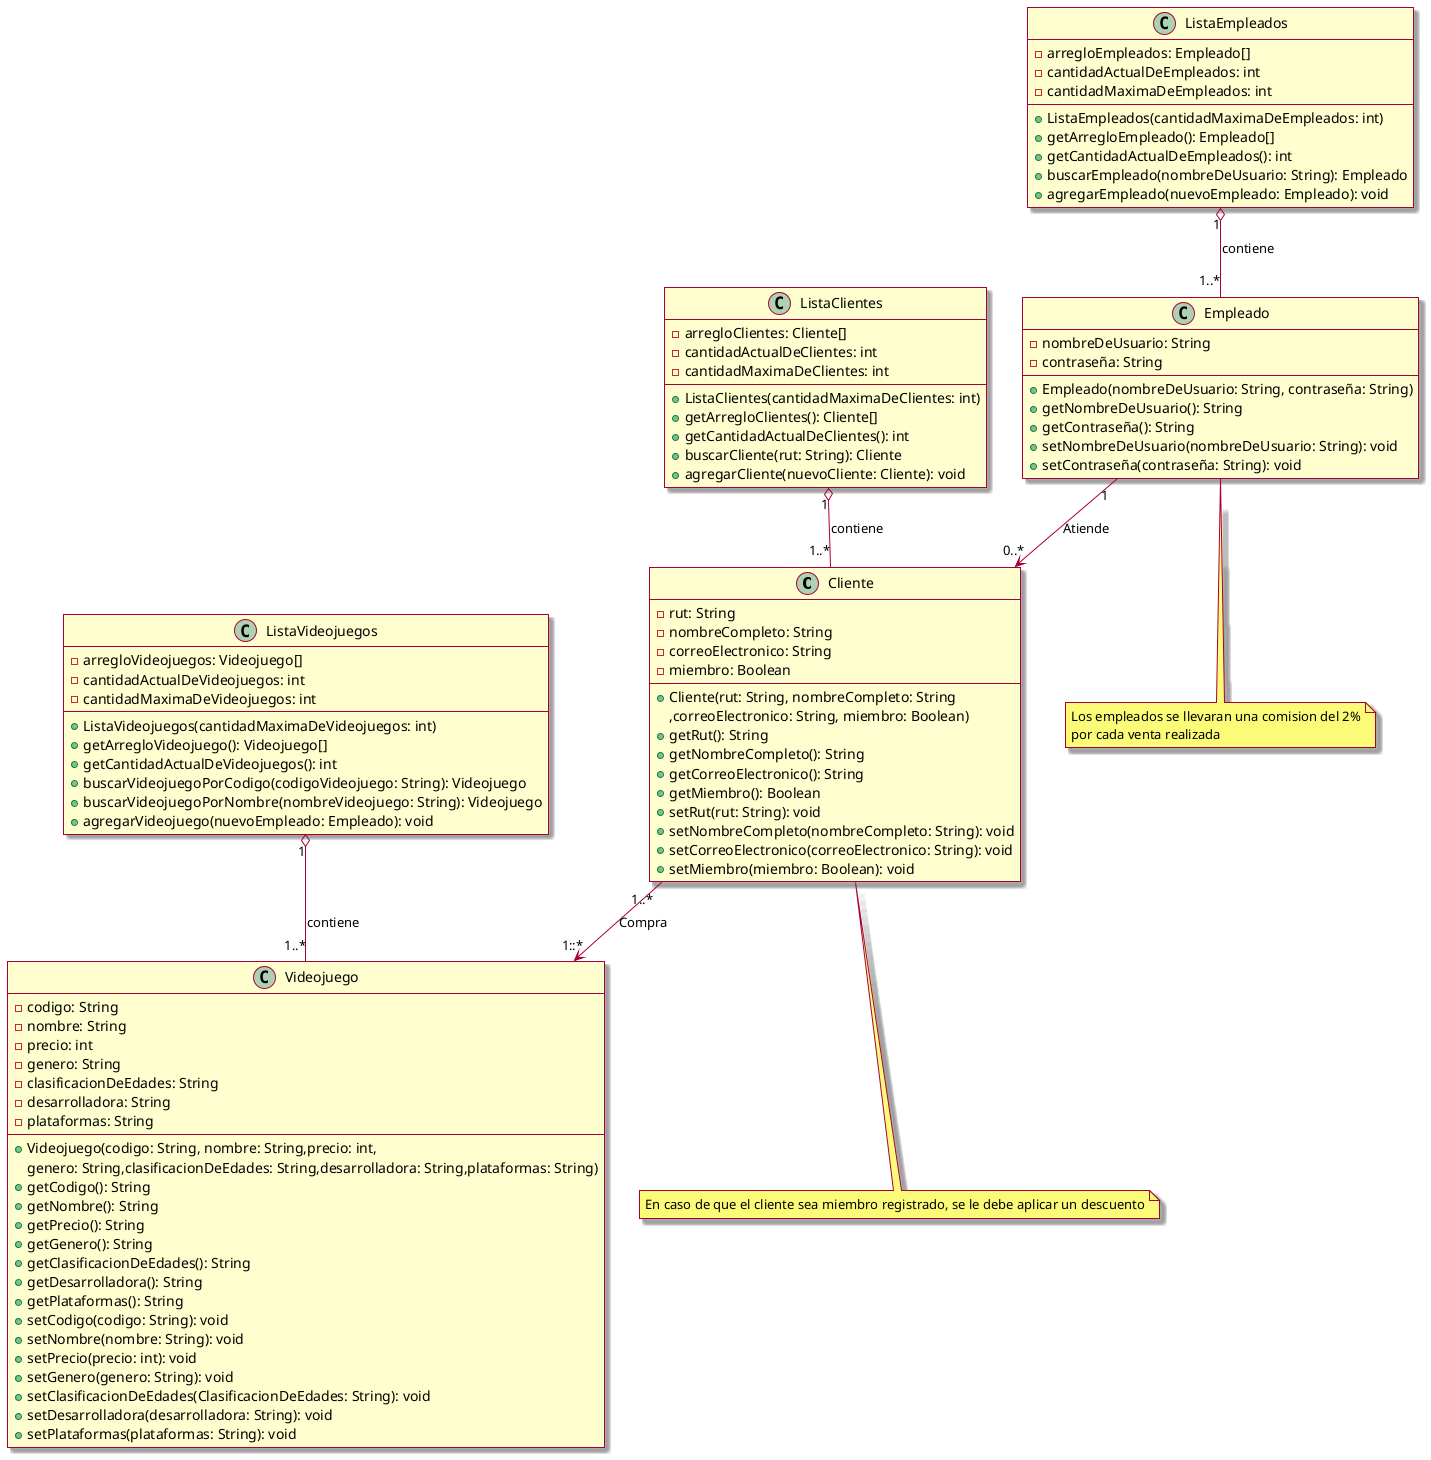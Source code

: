 @startuml
skin rose

class Cliente {
    - rut: String
    - nombreCompleto: String
    - correoElectronico: String
    - miembro: Boolean
    + Cliente(rut: String, nombreCompleto: String
    ,correoElectronico: String, miembro: Boolean)
    + getRut(): String
    + getNombreCompleto(): String
    + getCorreoElectronico(): String
    + getMiembro(): Boolean
    + setRut(rut: String): void
    + setNombreCompleto(nombreCompleto: String): void
    + setCorreoElectronico(correoElectronico: String): void
    + setMiembro(miembro: Boolean): void
}

class ListaClientes {
    - arregloClientes: Cliente[]
    - cantidadActualDeClientes: int
    - cantidadMaximaDeClientes: int
    + ListaClientes(cantidadMaximaDeClientes: int)
    + getArregloClientes(): Cliente[]
    + getCantidadActualDeClientes(): int
    + buscarCliente(rut: String): Cliente
    + agregarCliente(nuevoCliente: Cliente): void
}


class Empleado {
    - nombreDeUsuario: String
    - contraseña: String
    + Empleado(nombreDeUsuario: String, contraseña: String)
    + getNombreDeUsuario(): String
    + getContraseña(): String
    + setNombreDeUsuario(nombreDeUsuario: String): void
    + setContraseña(contraseña: String): void

}

class ListaEmpleados {
    - arregloEmpleados: Empleado[]
    - cantidadActualDeEmpleados: int
    - cantidadMaximaDeEmpleados: int
    + ListaEmpleados(cantidadMaximaDeEmpleados: int)
    + getArregloEmpleado(): Empleado[]
    + getCantidadActualDeEmpleados(): int
    + buscarEmpleado(nombreDeUsuario: String): Empleado
    + agregarEmpleado(nuevoEmpleado: Empleado): void
}

class Videojuego {
    -codigo: String
    -nombre: String
    -precio: int
    -genero: String
    -clasificacionDeEdades: String
    -desarrolladora: String
    -plataformas: String

    +Videojuego(codigo: String, nombre: String,precio: int,
    genero: String,clasificacionDeEdades: String,desarrolladora: String,plataformas: String)
    + getCodigo(): String
    + getNombre(): String
    + getPrecio(): String
    + getGenero(): String
    + getClasificacionDeEdades(): String
    + getDesarrolladora(): String
    + getPlataformas(): String
    + setCodigo(codigo: String): void
    + setNombre(nombre: String): void
    + setPrecio(precio: int): void
    + setGenero(genero: String): void
    + setClasificacionDeEdades(ClasificacionDeEdades: String): void
    + setDesarrolladora(desarrolladora: String): void
    + setPlataformas(plataformas: String): void

}

class ListaVideojuegos {
    - arregloVideojuegos: Videojuego[]
    - cantidadActualDeVideojuegos: int
    - cantidadMaximaDeVideojuegos: int
    + ListaVideojuegos(cantidadMaximaDeVideojuegos: int)
    + getArregloVideojuego(): Videojuego[]
    + getCantidadActualDeVideojuegos(): int
    + buscarVideojuegoPorCodigo(codigoVideojuego: String): Videojuego
    + buscarVideojuegoPorNombre(nombreVideojuego: String): Videojuego
    + agregarVideojuego(nuevoEmpleado: Empleado): void
}



note "Los empleados se llevaran una comision del 2%\npor cada venta realizada" as N1
note "En caso de que el cliente sea miembro registrado, se le debe aplicar un descuento" as N2

Empleado "1" --> "0..*" Cliente : "Atiende"
Cliente "1..*" --> "1::*" Videojuego : "Compra"
ListaClientes "1" o-- "1..*" Cliente: "contiene"
ListaEmpleados "1" o-- "1..*" Empleado: "contiene"
ListaVideojuegos "1" o-- "1..*" Videojuego: "contiene"

Empleado --> N1
Cliente --> N2

@enduml